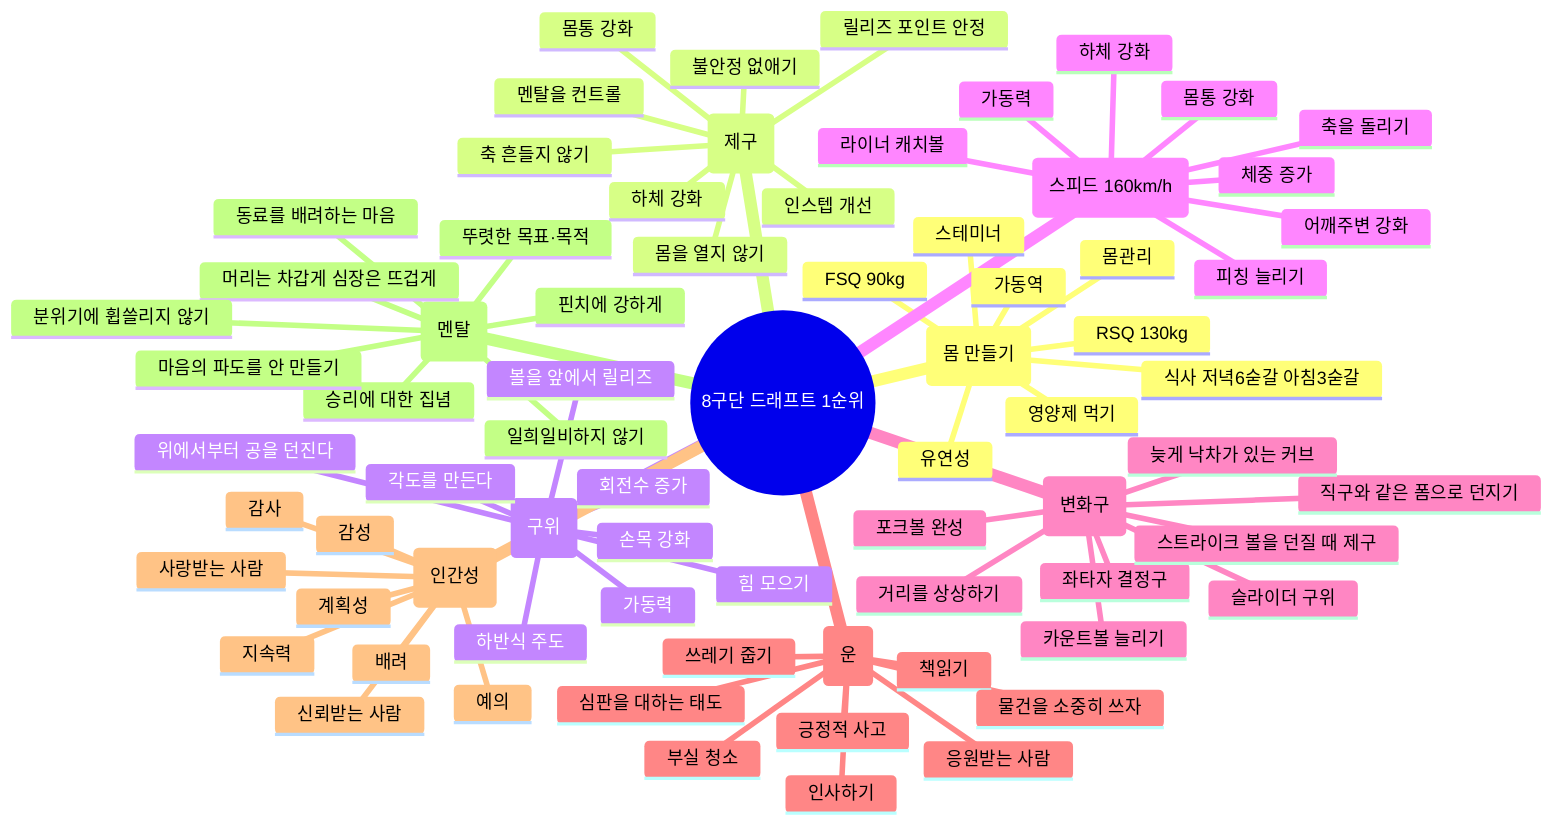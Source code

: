 mindmap
  root((8구단 드래프트 1순위))
    (몸 만들기)
      몸관리
      영양제 먹기
      FSQ 90kg
      RSQ 130kg
      식사 저녁6숟갈 아침3숟갈
      가동역
      스테미너
      유연성
    (제구)
      인스텝 개선
      몸통 강화
      축 흔들지 않기
      불안정 없애기
      멘탈을 컨트롤
      몸을 열지 않기
      하체 강화
      릴리즈 포인트 안정
    (구위)
      각도를 만든다
      위에서부터 공을 던진다
      손목 강화
      하반식 주도
      가동력
      회전수 증가
      볼을 앞에서 릴리즈
      힘 모으기
    (스피드 160km/h)
      축을 돌리기
      하체 강화
      체중 증가
      어깨주변 강화
      피칭 늘리기
      라이너 캐치볼
      가동력
      몸통 강화
    (변화구)
      카운트볼 늘리기
      포크볼 완성
      슬라이더 구위
      좌타자 결정구
      거리를 상상하기
      스트라이크 볼을 던질 때 제구
      직구와 같은 폼으로 던지기
      늦게 낙차가 있는 커브
    (운)
      인사하기
      쓰레기 줍기
      부실 청소
      심판을 대하는 태도
      책읽기
      응원받는 사람
      긍정적 사고
      물건을 소중히 쓰자
    (인간성)
      감성
      사랑받는 사람
      계획성
      감사
      지속력
      신뢰받는 사람
      예의
      배려
    (멘탈)
      뚜렷한 목표·목적
      일희일비하지 않기
      머리는 차갑게 심장은 뜨겁게
      분위기에 휩쓸리지 않기
      동료를 배려하는 마음
      승리에 대한 집념
      마음의 파도를 안 만들기
      핀치에 강하게
